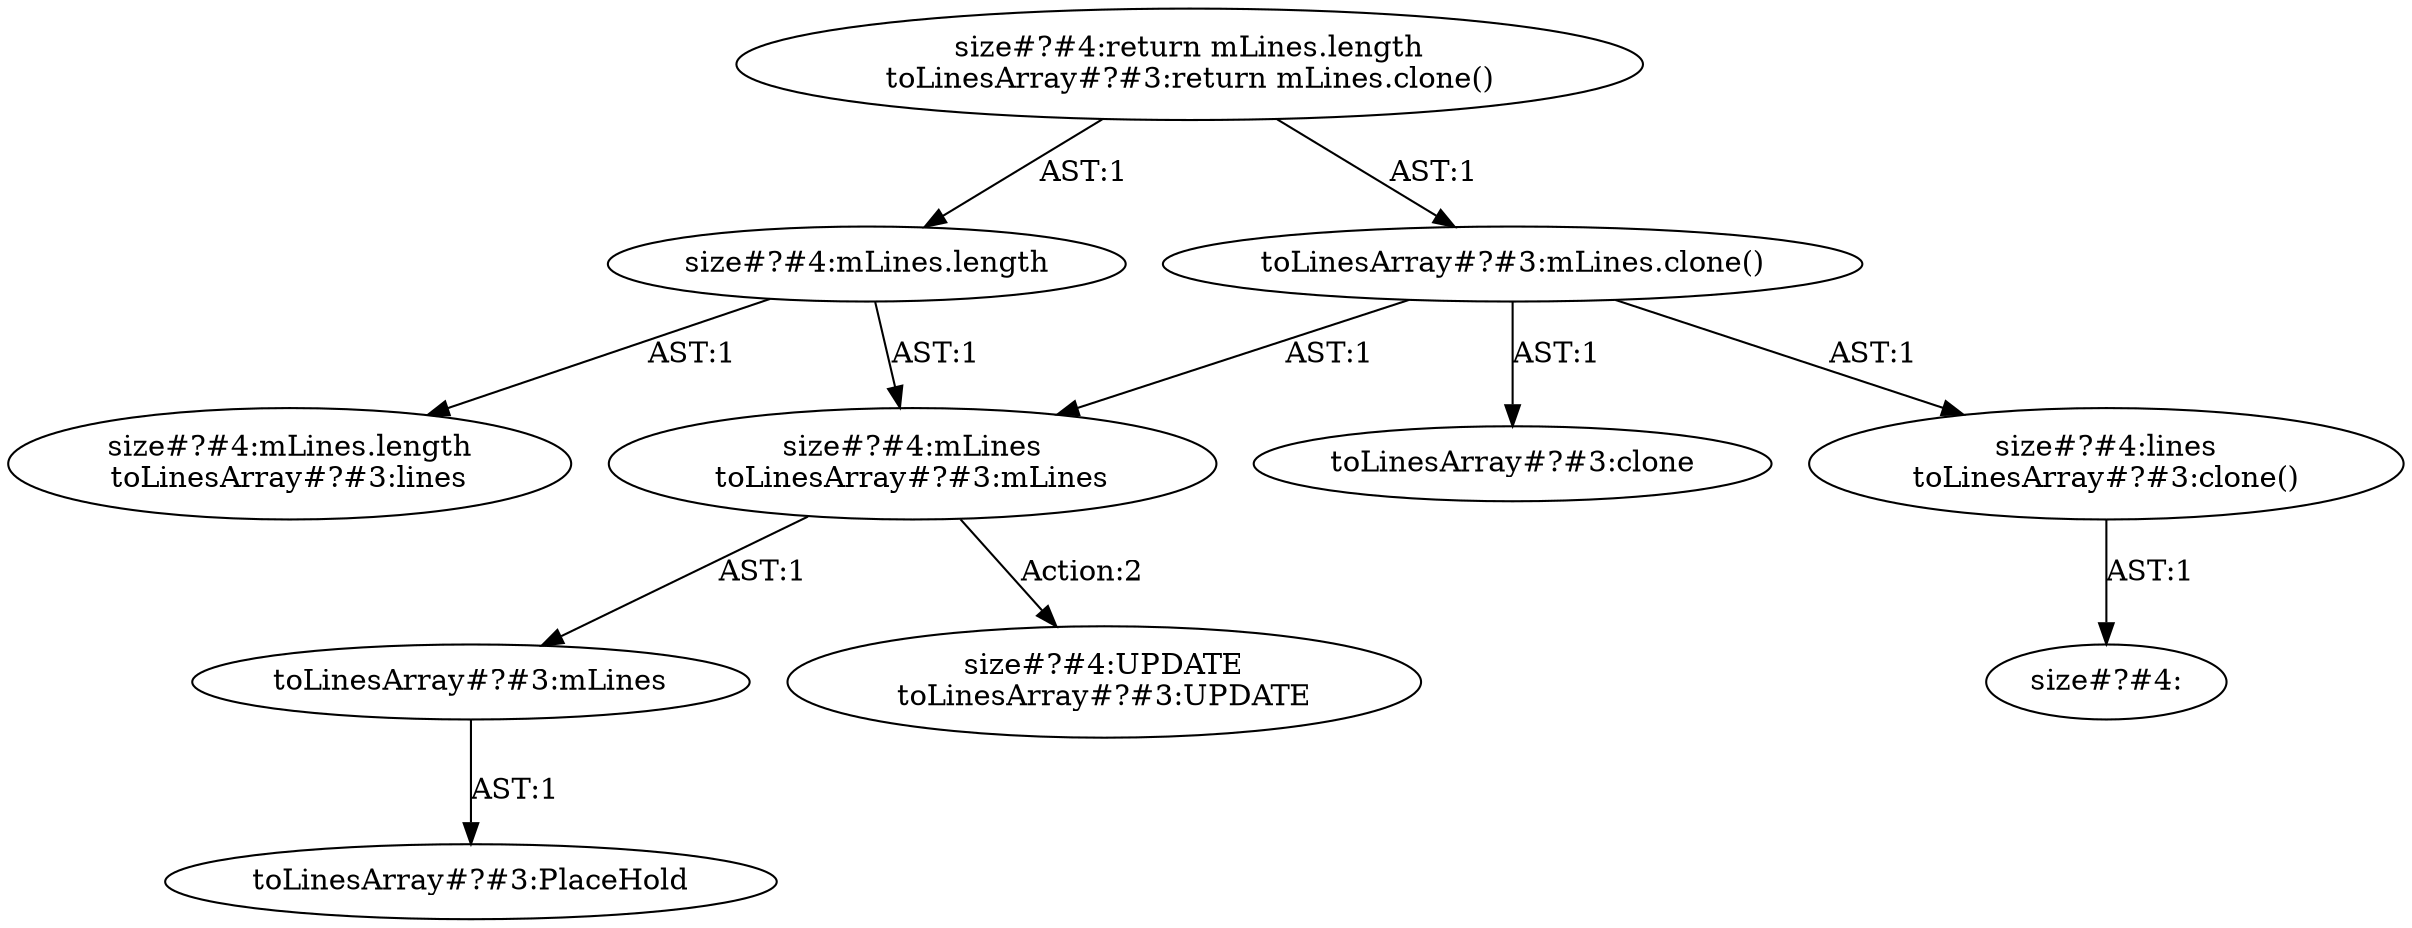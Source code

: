 digraph "Pattern" {
0 [label="size#?#4:UPDATE
toLinesArray#?#3:UPDATE" shape=ellipse]
1 [label="size#?#4:mLines
toLinesArray#?#3:mLines" shape=ellipse]
2 [label="size#?#4:mLines.length" shape=ellipse]
3 [label="size#?#4:return mLines.length
toLinesArray#?#3:return mLines.clone()" shape=ellipse]
4 [label="size#?#4:mLines.length
toLinesArray#?#3:lines" shape=ellipse]
5 [label="size#?#4:lines
toLinesArray#?#3:clone()" shape=ellipse]
6 [label="size#?#4:" shape=ellipse]
7 [label="toLinesArray#?#3:mLines.clone()" shape=ellipse]
8 [label="toLinesArray#?#3:clone" shape=ellipse]
9 [label="toLinesArray#?#3:mLines" shape=ellipse]
10 [label="toLinesArray#?#3:PlaceHold" shape=ellipse]
1 -> 0 [label="Action:2"];
1 -> 9 [label="AST:1"];
2 -> 1 [label="AST:1"];
2 -> 4 [label="AST:1"];
3 -> 2 [label="AST:1"];
3 -> 7 [label="AST:1"];
5 -> 6 [label="AST:1"];
7 -> 8 [label="AST:1"];
7 -> 1 [label="AST:1"];
7 -> 5 [label="AST:1"];
9 -> 10 [label="AST:1"];
}